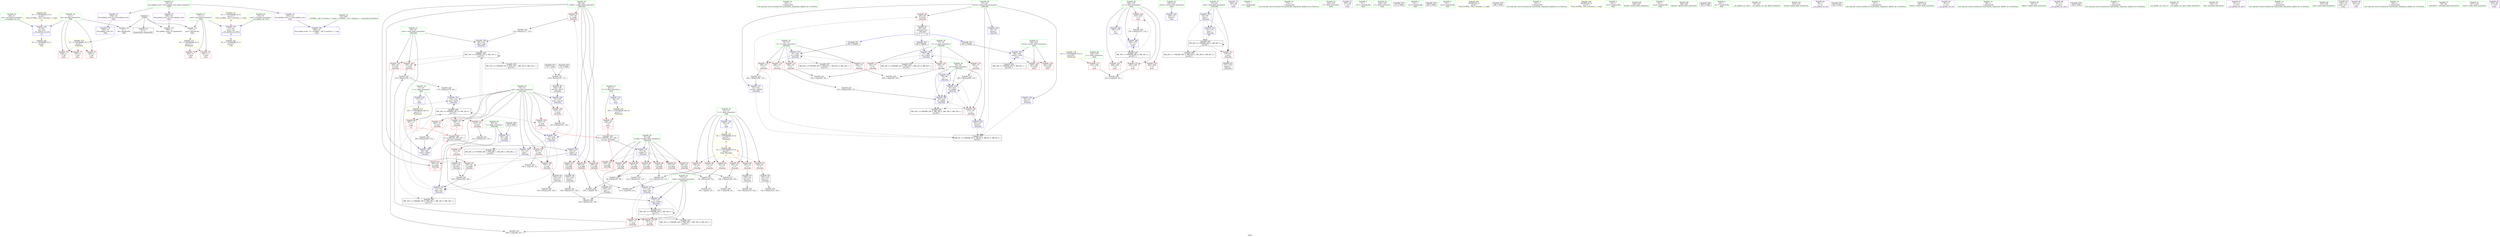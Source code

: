 digraph "SVFG" {
	label="SVFG";

	Node0x5582cbe7cf60 [shape=record,color=grey,label="{NodeID: 0\nNullPtr}"];
	Node0x5582cbe7cf60 -> Node0x5582cbe8e5b0[style=solid];
	Node0x5582cbe7cf60 -> Node0x5582cbe93520[style=solid];
	Node0x5582cbe7cf60 -> Node0x5582cbe93620[style=solid];
	Node0x5582cbe7cf60 -> Node0x5582cbe93c20[style=solid];
	Node0x5582cbe8d160 [shape=record,color=red,label="{NodeID: 97\n104\<--67\n\<--b.addr\n_Z4workii\n}"];
	Node0x5582cbe8d160 -> Node0x5582cbe99280[style=solid];
	Node0x5582cbe8b220 [shape=record,color=green,label="{NodeID: 14\n143\<--1\n\<--dummyObj\nCan only get source location for instruction, argument, global var or function.}"];
	Node0x5582cbe8dcc0 [shape=record,color=red,label="{NodeID: 111\n205\<--73\n\<--mid\n_Z4workii\n}"];
	Node0x5582cbe8dcc0 -> Node0x5582cbe99d00[style=solid];
	Node0x5582cbe8bfc0 [shape=record,color=green,label="{NodeID: 28\n63\<--64\nretval\<--retval_field_insensitive\n_Z4workii\n}"];
	Node0x5582cbe8bfc0 -> Node0x5582cbe902e0[style=solid];
	Node0x5582cbe8bfc0 -> Node0x5582cbe94200[style=solid];
	Node0x5582cbe8bfc0 -> Node0x5582cbe942d0[style=solid];
	Node0x5582cbe8bfc0 -> Node0x5582cbe94c90[style=solid];
	Node0x5582cbe8bfc0 -> Node0x5582cbe950a0[style=solid];
	Node0x5582cbe93110 [shape=record,color=red,label="{NodeID: 125\n268\<--236\n\<--w\nmain\n}"];
	Node0x5582cbe8cbb0 [shape=record,color=green,label="{NodeID: 42\n230\<--231\nretval\<--retval_field_insensitive\nmain\n}"];
	Node0x5582cbe8cbb0 -> Node0x5582cbe95170[style=solid];
	Node0x5582cbe99a00 [shape=record,color=grey,label="{NodeID: 222\n136 = Binary(135, 129, )\n}"];
	Node0x5582cbe93df0 [shape=record,color=blue,label="{NodeID: 139\n11\<--54\nfout\<--call\n__cxx_global_var_init.2\n|{<s0>16}}"];
	Node0x5582cbe93df0:s0 -> Node0x5582cbeb0300[style=dashed,color=blue];
	Node0x5582cbe8e850 [shape=record,color=black,label="{NodeID: 56\n127\<--126\nconv9\<--\n_Z4workii\n}"];
	Node0x5582cbe8e850 -> Node0x5582cbe9a780[style=solid];
	Node0x5582cbe9af00 [shape=record,color=grey,label="{NodeID: 236\n252 = cmp(250, 251, )\n}"];
	Node0x5582cbe94950 [shape=record,color=blue,label="{NodeID: 153\n81\<--174\nfirst\<--\n_Z4workii\n}"];
	Node0x5582cbe94950 -> Node0x5582cbea5100[style=dashed];
	Node0x5582cbe8f3b0 [shape=record,color=purple,label="{NodeID: 70\n264\<--28\n\<--.str.7\nmain\n}"];
	Node0x5582cbebe6d0 [shape=record,color=black,label="{NodeID: 333\n188 = PHI(60, )\n}"];
	Node0x5582cbebe6d0 -> Node0x5582cbe94bc0[style=solid];
	Node0x5582cbe8ffa0 [shape=record,color=red,label="{NodeID: 84\n105\<--22\n\<--C\n_Z4workii\n}"];
	Node0x5582cbe8ffa0 -> Node0x5582cbe99280[style=solid];
	Node0x5582cbe7c660 [shape=record,color=green,label="{NodeID: 1\n7\<--1\n.str\<--dummyObj\nGlob }"];
	Node0x5582cbe8d230 [shape=record,color=red,label="{NodeID: 98\n110\<--67\n\<--b.addr\n_Z4workii\n}"];
	Node0x5582cbe8d230 -> Node0x5582cbe9ad80[style=solid];
	Node0x5582cbe8b320 [shape=record,color=green,label="{NodeID: 15\n174\<--1\n\<--dummyObj\nCan only get source location for instruction, argument, global var or function.}"];
	Node0x5582cbeacb80 [shape=record,color=yellow,style=double,label="{NodeID: 278\n41V_1 = ENCHI(MR_41V_0)\npts\{239 \}\nFun[main]}"];
	Node0x5582cbeacb80 -> Node0x5582cbe932b0[style=dashed];
	Node0x5582cbe8dd90 [shape=record,color=red,label="{NodeID: 112\n212\<--73\n\<--mid\n_Z4workii\n}"];
	Node0x5582cbe8dd90 -> Node0x5582cbe9a900[style=solid];
	Node0x5582cbe8c090 [shape=record,color=green,label="{NodeID: 29\n65\<--66\na.addr\<--a.addr_field_insensitive\n_Z4workii\n}"];
	Node0x5582cbe8c090 -> Node0x5582cbe903b0[style=solid];
	Node0x5582cbe8c090 -> Node0x5582cbe90480[style=solid];
	Node0x5582cbe8c090 -> Node0x5582cbe90550[style=solid];
	Node0x5582cbe8c090 -> Node0x5582cbe90620[style=solid];
	Node0x5582cbe8c090 -> Node0x5582cbe906f0[style=solid];
	Node0x5582cbe8c090 -> Node0x5582cbe907c0[style=solid];
	Node0x5582cbe8c090 -> Node0x5582cbe93ec0[style=solid];
	Node0x5582cbe931e0 [shape=record,color=red,label="{NodeID: 126\n275\<--236\n\<--w\nmain\n}"];
	Node0x5582cbe931e0 -> Node0x5582cbe9ac00[style=solid];
	Node0x5582cbe8cc80 [shape=record,color=green,label="{NodeID: 43\n232\<--233\ni\<--i_field_insensitive\nmain\n}"];
	Node0x5582cbe99b80 [shape=record,color=grey,label="{NodeID: 223\n195 = Binary(194, 119, )\n}"];
	Node0x5582cbe99b80 -> Node0x5582cbe94c90[style=solid];
	Node0x5582cbe93ec0 [shape=record,color=blue,label="{NodeID: 140\n65\<--61\na.addr\<--a\n_Z4workii\n}"];
	Node0x5582cbe93ec0 -> Node0x5582cbe903b0[style=dashed];
	Node0x5582cbe93ec0 -> Node0x5582cbe90480[style=dashed];
	Node0x5582cbe93ec0 -> Node0x5582cbe90550[style=dashed];
	Node0x5582cbe93ec0 -> Node0x5582cbe90620[style=dashed];
	Node0x5582cbe93ec0 -> Node0x5582cbe906f0[style=dashed];
	Node0x5582cbe93ec0 -> Node0x5582cbe907c0[style=dashed];
	Node0x5582cbe8e920 [shape=record,color=black,label="{NodeID: 57\n135\<--134\nconv12\<--\n_Z4workii\n}"];
	Node0x5582cbe8e920 -> Node0x5582cbe99a00[style=solid];
	Node0x5582cbe9b080 [shape=record,color=grey,label="{NodeID: 237\n94 = cmp(93, 18, )\n}"];
	Node0x5582cbe94a20 [shape=record,color=blue,label="{NodeID: 154\n73\<--179\nmid\<--div30\n_Z4workii\n}"];
	Node0x5582cbe94a20 -> Node0x5582cbea4c00[style=dashed];
	Node0x5582cbe8f480 [shape=record,color=purple,label="{NodeID: 71\n270\<--28\n\<--.str.7\nmain\n}"];
	Node0x5582cbebe7d0 [shape=record,color=black,label="{NodeID: 334\n259 = PHI(60, )\n}"];
	Node0x5582cbebe7d0 -> Node0x5582cbe95310[style=solid];
	Node0x5582cbea5b00 [shape=record,color=black,label="{NodeID: 251\nMR_16V_5 = PHI(MR_16V_6, MR_16V_4, )\npts\{72 \}\n}"];
	Node0x5582cbea5b00 -> Node0x5582cbe8d710[style=dashed];
	Node0x5582cbea5b00 -> Node0x5582cbe8d7e0[style=dashed];
	Node0x5582cbea5b00 -> Node0x5582cbe94fd0[style=dashed];
	Node0x5582cbea5b00 -> Node0x5582cbea5b00[style=dashed];
	Node0x5582cbea5b00 -> Node0x5582cbea6f00[style=dashed];
	Node0x5582cbe90070 [shape=record,color=red,label="{NodeID: 85\n111\<--22\n\<--C\n_Z4workii\n}"];
	Node0x5582cbe90070 -> Node0x5582cbe9ad80[style=solid];
	Node0x5582cbe7ddc0 [shape=record,color=green,label="{NodeID: 2\n9\<--1\n.str.1\<--dummyObj\nGlob }"];
	Node0x5582cbe8d300 [shape=record,color=red,label="{NodeID: 99\n121\<--67\n\<--b.addr\n_Z4workii\n}"];
	Node0x5582cbe8d300 -> Node0x5582cbe99e80[style=solid];
	Node0x5582cbe8b420 [shape=record,color=green,label="{NodeID: 16\n4\<--6\nfin\<--fin_field_insensitive\nGlob }"];
	Node0x5582cbe8b420 -> Node0x5582cbe8f850[style=solid];
	Node0x5582cbe8b420 -> Node0x5582cbe8f920[style=solid];
	Node0x5582cbe8b420 -> Node0x5582cbe8f9f0[style=solid];
	Node0x5582cbe8b420 -> Node0x5582cbe93520[style=solid];
	Node0x5582cbe8b420 -> Node0x5582cbe93d20[style=solid];
	Node0x5582cbeacc60 [shape=record,color=yellow,style=double,label="{NodeID: 279\n2V_1 = ENCHI(MR_2V_0)\npts\{6 \}\nFun[main]}"];
	Node0x5582cbeacc60 -> Node0x5582cbe8f850[style=dashed];
	Node0x5582cbeacc60 -> Node0x5582cbe8f920[style=dashed];
	Node0x5582cbeacc60 -> Node0x5582cbe8f9f0[style=dashed];
	Node0x5582cbe8de60 [shape=record,color=red,label="{NodeID: 113\n190\<--75\n\<--t1\n_Z4workii\n}"];
	Node0x5582cbe8de60 -> Node0x5582cbe9b680[style=solid];
	Node0x5582cbe8c160 [shape=record,color=green,label="{NodeID: 30\n67\<--68\nb.addr\<--b.addr_field_insensitive\n_Z4workii\n}"];
	Node0x5582cbe8c160 -> Node0x5582cbe90890[style=solid];
	Node0x5582cbe8c160 -> Node0x5582cbe8d090[style=solid];
	Node0x5582cbe8c160 -> Node0x5582cbe8d160[style=solid];
	Node0x5582cbe8c160 -> Node0x5582cbe8d230[style=solid];
	Node0x5582cbe8c160 -> Node0x5582cbe8d300[style=solid];
	Node0x5582cbe8c160 -> Node0x5582cbe8d3d0[style=solid];
	Node0x5582cbe8c160 -> Node0x5582cbe8d4a0[style=solid];
	Node0x5582cbe8c160 -> Node0x5582cbe93f90[style=solid];
	Node0x5582cbe932b0 [shape=record,color=red,label="{NodeID: 127\n251\<--238\n\<--t\nmain\n}"];
	Node0x5582cbe932b0 -> Node0x5582cbe9af00[style=solid];
	Node0x5582cbe8cd50 [shape=record,color=green,label="{NodeID: 44\n234\<--235\nj\<--j_field_insensitive\nmain\n}"];
	Node0x5582cbe99d00 [shape=record,color=grey,label="{NodeID: 224\n206 = Binary(205, 119, )\n}"];
	Node0x5582cbe99d00 -> Node0x5582cbe94e30[style=solid];
	Node0x5582cbe93f90 [shape=record,color=blue,label="{NodeID: 141\n67\<--62\nb.addr\<--b\n_Z4workii\n}"];
	Node0x5582cbe93f90 -> Node0x5582cbe90890[style=dashed];
	Node0x5582cbe93f90 -> Node0x5582cbe8d090[style=dashed];
	Node0x5582cbe93f90 -> Node0x5582cbe8d160[style=dashed];
	Node0x5582cbe93f90 -> Node0x5582cbe8d230[style=dashed];
	Node0x5582cbe93f90 -> Node0x5582cbe8d300[style=dashed];
	Node0x5582cbe93f90 -> Node0x5582cbe8d3d0[style=dashed];
	Node0x5582cbe93f90 -> Node0x5582cbe8d4a0[style=dashed];
	Node0x5582cbe8e9f0 [shape=record,color=black,label="{NodeID: 58\n139\<--138\nconv16\<--div15\n_Z4workii\n}"];
	Node0x5582cbe8e9f0 -> Node0x5582cbe94540[style=solid];
	Node0x5582cbe9b200 [shape=record,color=grey,label="{NodeID: 238\n200 = cmp(198, 199, )\n}"];
	Node0x5582cbe94af0 [shape=record,color=blue,label="{NodeID: 155\n75\<--184\nt1\<--call32\n_Z4workii\n}"];
	Node0x5582cbe94af0 -> Node0x5582cbe8de60[style=dashed];
	Node0x5582cbe94af0 -> Node0x5582cbe8df30[style=dashed];
	Node0x5582cbe94af0 -> Node0x5582cbe8e000[style=dashed];
	Node0x5582cbe94af0 -> Node0x5582cbe929c0[style=dashed];
	Node0x5582cbe94af0 -> Node0x5582cbe94af0[style=dashed];
	Node0x5582cbe94af0 -> Node0x5582cbea7900[style=dashed];
	Node0x5582cbe8f550 [shape=record,color=purple,label="{NodeID: 72\n304\<--30\nllvm.global_ctors_0\<--llvm.global_ctors\nGlob }"];
	Node0x5582cbe8f550 -> Node0x5582cbe93a20[style=solid];
	Node0x5582cbebe910 [shape=record,color=black,label="{NodeID: 335\n271 = PHI()\n}"];
	Node0x5582cbe90140 [shape=record,color=red,label="{NodeID: 86\n134\<--22\n\<--C\n_Z4workii\n}"];
	Node0x5582cbe90140 -> Node0x5582cbe8e920[style=solid];
	Node0x5582cbe7de50 [shape=record,color=green,label="{NodeID: 3\n13\<--1\n.str.3\<--dummyObj\nGlob }"];
	Node0x5582cbe8d3d0 [shape=record,color=red,label="{NodeID: 100\n124\<--67\n\<--b.addr\n_Z4workii\n}"];
	Node0x5582cbe8d3d0 -> Node0x5582cbe8e780[style=solid];
	Node0x5582cbe8b520 [shape=record,color=green,label="{NodeID: 17\n11\<--12\nfout\<--fout_field_insensitive\nGlob }"];
	Node0x5582cbe8b520 -> Node0x5582cbe8fac0[style=solid];
	Node0x5582cbe8b520 -> Node0x5582cbe8fb90[style=solid];
	Node0x5582cbe8b520 -> Node0x5582cbe93620[style=solid];
	Node0x5582cbe8b520 -> Node0x5582cbe93df0[style=solid];
	Node0x5582cbe8df30 [shape=record,color=red,label="{NodeID: 114\n194\<--75\n\<--t1\n_Z4workii\n}"];
	Node0x5582cbe8df30 -> Node0x5582cbe99b80[style=solid];
	Node0x5582cbe8c230 [shape=record,color=green,label="{NodeID: 31\n69\<--70\nstart\<--start_field_insensitive\n_Z4workii\n}"];
	Node0x5582cbe8c230 -> Node0x5582cbe8d570[style=solid];
	Node0x5582cbe8c230 -> Node0x5582cbe8d640[style=solid];
	Node0x5582cbe8c230 -> Node0x5582cbe943a0[style=solid];
	Node0x5582cbe8c230 -> Node0x5582cbe94e30[style=solid];
	Node0x5582cbe93380 [shape=record,color=red,label="{NodeID: 128\n263\<--240\n\<--result\nmain\n}"];
	Node0x5582cbe8ce20 [shape=record,color=green,label="{NodeID: 45\n236\<--237\nw\<--w_field_insensitive\nmain\n}"];
	Node0x5582cbe8ce20 -> Node0x5582cbe92f70[style=solid];
	Node0x5582cbe8ce20 -> Node0x5582cbe93040[style=solid];
	Node0x5582cbe8ce20 -> Node0x5582cbe93110[style=solid];
	Node0x5582cbe8ce20 -> Node0x5582cbe931e0[style=solid];
	Node0x5582cbe8ce20 -> Node0x5582cbe95240[style=solid];
	Node0x5582cbe8ce20 -> Node0x5582cbe953e0[style=solid];
	Node0x5582cbe99e80 [shape=record,color=grey,label="{NodeID: 225\n122 = Binary(121, 119, )\n}"];
	Node0x5582cbe99e80 -> Node0x5582cbe94470[style=solid];
	Node0x5582cbe94060 [shape=record,color=blue,label="{NodeID: 142\n79\<--88\njl\<--\n_Z4workii\n}"];
	Node0x5582cbe94060 -> Node0x5582cbe92d00[style=dashed];
	Node0x5582cbe94060 -> Node0x5582cbe94d60[style=dashed];
	Node0x5582cbe94060 -> Node0x5582cbe94f00[style=dashed];
	Node0x5582cbe94060 -> Node0x5582cbea8300[style=dashed];
	Node0x5582cbe8eac0 [shape=record,color=black,label="{NodeID: 59\n151\<--150\nconv21\<--\n_Z4workii\n}"];
	Node0x5582cbe8eac0 -> Node0x5582cbe9a600[style=solid];
	Node0x5582cbe9b380 [shape=record,color=grey,label="{NodeID: 239\n107 = cmp(106, 18, )\n}"];
	Node0x5582cbe94bc0 [shape=record,color=blue,label="{NodeID: 156\n77\<--188\nt2\<--call33\n_Z4workii\n}"];
	Node0x5582cbe94bc0 -> Node0x5582cbe92a90[style=dashed];
	Node0x5582cbe94bc0 -> Node0x5582cbe92b60[style=dashed];
	Node0x5582cbe94bc0 -> Node0x5582cbe92c30[style=dashed];
	Node0x5582cbe94bc0 -> Node0x5582cbe94bc0[style=dashed];
	Node0x5582cbe94bc0 -> Node0x5582cbea7e00[style=dashed];
	Node0x5582cbe8f650 [shape=record,color=purple,label="{NodeID: 73\n305\<--30\nllvm.global_ctors_1\<--llvm.global_ctors\nGlob }"];
	Node0x5582cbe8f650 -> Node0x5582cbe93b20[style=solid];
	Node0x5582cbebe9e0 [shape=record,color=black,label="{NodeID: 336\n280 = PHI()\n}"];
	Node0x5582cbea6500 [shape=record,color=black,label="{NodeID: 253\nMR_8V_3 = PHI(MR_8V_6, MR_8V_4, MR_8V_5, MR_8V_2, )\npts\{64 \}\n}"];
	Node0x5582cbea6500 -> Node0x5582cbe902e0[style=dashed];
	Node0x5582cbe90210 [shape=record,color=red,label="{NodeID: 87\n150\<--22\n\<--C\n_Z4workii\n}"];
	Node0x5582cbe90210 -> Node0x5582cbe8eac0[style=solid];
	Node0x5582cbe8a1a0 [shape=record,color=green,label="{NodeID: 4\n15\<--1\n.str.4\<--dummyObj\nGlob }"];
	Node0x5582cbe8d4a0 [shape=record,color=red,label="{NodeID: 101\n187\<--67\n\<--b.addr\n_Z4workii\n|{<s0>7}}"];
	Node0x5582cbe8d4a0:s0 -> Node0x5582cbebeef0[style=solid,color=red];
	Node0x5582cbe8b620 [shape=record,color=green,label="{NodeID: 18\n17\<--19\nL\<--L_field_insensitive\nGlob }"];
	Node0x5582cbe8b620 -> Node0x5582cbe8fc60[style=solid];
	Node0x5582cbe8b620 -> Node0x5582cbe93720[style=solid];
	Node0x5582cbe8e000 [shape=record,color=red,label="{NodeID: 115\n198\<--75\n\<--t1\n_Z4workii\n}"];
	Node0x5582cbe8e000 -> Node0x5582cbe9b200[style=solid];
	Node0x5582cbe8c300 [shape=record,color=green,label="{NodeID: 32\n71\<--72\nstop\<--stop_field_insensitive\n_Z4workii\n}"];
	Node0x5582cbe8c300 -> Node0x5582cbe8d710[style=solid];
	Node0x5582cbe8c300 -> Node0x5582cbe8d7e0[style=solid];
	Node0x5582cbe8c300 -> Node0x5582cbe94470[style=solid];
	Node0x5582cbe8c300 -> Node0x5582cbe94fd0[style=solid];
	Node0x5582cbeae500 [shape=record,color=yellow,style=double,label="{NodeID: 295\nRETMU(2V_2)\npts\{6 \}\nFun[_GLOBAL__sub_I_newman_1_1.cpp]}"];
	Node0x5582cbe93450 [shape=record,color=red,label="{NodeID: 129\n269\<--240\n\<--result\nmain\n}"];
	Node0x5582cbe8cef0 [shape=record,color=green,label="{NodeID: 46\n238\<--239\nt\<--t_field_insensitive\nmain\n}"];
	Node0x5582cbe8cef0 -> Node0x5582cbe932b0[style=solid];
	Node0x5582cbe9a000 [shape=record,color=grey,label="{NodeID: 226\n118 = Binary(117, 119, )\n}"];
	Node0x5582cbe9a000 -> Node0x5582cbe943a0[style=solid];
	Node0x5582cbe94130 [shape=record,color=blue,label="{NodeID: 143\n81\<--90\nfirst\<--\n_Z4workii\n}"];
	Node0x5582cbe94130 -> Node0x5582cbe92dd0[style=dashed];
	Node0x5582cbe94130 -> Node0x5582cbe94950[style=dashed];
	Node0x5582cbe94130 -> Node0x5582cbea5100[style=dashed];
	Node0x5582cbe94130 -> Node0x5582cbea8800[style=dashed];
	Node0x5582cbe8eb90 [shape=record,color=black,label="{NodeID: 60\n154\<--153\nconv23\<--\n_Z4workii\n}"];
	Node0x5582cbe8eb90 -> Node0x5582cbe99700[style=solid];
	Node0x5582cbe9b500 [shape=record,color=grey,label="{NodeID: 240\n100 = cmp(96, 99, )\n}"];
	Node0x5582cbe94c90 [shape=record,color=blue,label="{NodeID: 157\n63\<--195\nretval\<--add36\n_Z4workii\n}"];
	Node0x5582cbe94c90 -> Node0x5582cbea6500[style=dashed];
	Node0x5582cbe8f750 [shape=record,color=purple,label="{NodeID: 74\n306\<--30\nllvm.global_ctors_2\<--llvm.global_ctors\nGlob }"];
	Node0x5582cbe8f750 -> Node0x5582cbe93c20[style=solid];
	Node0x5582cbebeab0 [shape=record,color=black,label="{NodeID: 337\n284 = PHI()\n}"];
	Node0x5582cbea6a00 [shape=record,color=black,label="{NodeID: 254\nMR_14V_2 = PHI(MR_14V_4, MR_14V_1, MR_14V_4, MR_14V_1, )\npts\{70 \}\n}"];
	Node0x5582cbe902e0 [shape=record,color=red,label="{NodeID: 88\n220\<--63\n\<--retval\n_Z4workii\n}"];
	Node0x5582cbe902e0 -> Node0x5582cbe8ee00[style=solid];
	Node0x5582cbe8a260 [shape=record,color=green,label="{NodeID: 5\n18\<--1\n\<--dummyObj\nCan only get source location for instruction, argument, global var or function.}"];
	Node0x5582cbe8d570 [shape=record,color=red,label="{NodeID: 102\n166\<--69\n\<--start\n_Z4workii\n}"];
	Node0x5582cbe8d570 -> Node0x5582cbe9b980[style=solid];
	Node0x5582cbe8b720 [shape=record,color=green,label="{NodeID: 19\n20\<--21\nP\<--P_field_insensitive\nGlob }"];
	Node0x5582cbe8b720 -> Node0x5582cbe8fd30[style=solid];
	Node0x5582cbe8b720 -> Node0x5582cbe93820[style=solid];
	Node0x5582cbeacf30 [shape=record,color=yellow,style=double,label="{NodeID: 282\n6V_1 = ENCHI(MR_6V_0)\npts\{23 \}\nFun[_Z4workii]|{|<s6>6|<s7>7}}"];
	Node0x5582cbeacf30 -> Node0x5582cbe8fe00[style=dashed];
	Node0x5582cbeacf30 -> Node0x5582cbe8fed0[style=dashed];
	Node0x5582cbeacf30 -> Node0x5582cbe8ffa0[style=dashed];
	Node0x5582cbeacf30 -> Node0x5582cbe90070[style=dashed];
	Node0x5582cbeacf30 -> Node0x5582cbe90140[style=dashed];
	Node0x5582cbeacf30 -> Node0x5582cbe90210[style=dashed];
	Node0x5582cbeacf30:s6 -> Node0x5582cbeacf30[style=dashed,color=red];
	Node0x5582cbeacf30:s7 -> Node0x5582cbeacf30[style=dashed,color=red];
	Node0x5582cbe929c0 [shape=record,color=red,label="{NodeID: 116\n209\<--75\n\<--t1\n_Z4workii\n}"];
	Node0x5582cbe929c0 -> Node0x5582cbe9aa80[style=solid];
	Node0x5582cbe8c3d0 [shape=record,color=green,label="{NodeID: 33\n73\<--74\nmid\<--mid_field_insensitive\n_Z4workii\n}"];
	Node0x5582cbe8c3d0 -> Node0x5582cbe8d8b0[style=solid];
	Node0x5582cbe8c3d0 -> Node0x5582cbe8d980[style=solid];
	Node0x5582cbe8c3d0 -> Node0x5582cbe8da50[style=solid];
	Node0x5582cbe8c3d0 -> Node0x5582cbe8db20[style=solid];
	Node0x5582cbe8c3d0 -> Node0x5582cbe8dbf0[style=solid];
	Node0x5582cbe8c3d0 -> Node0x5582cbe8dcc0[style=solid];
	Node0x5582cbe8c3d0 -> Node0x5582cbe8dd90[style=solid];
	Node0x5582cbe8c3d0 -> Node0x5582cbe94540[style=solid];
	Node0x5582cbe8c3d0 -> Node0x5582cbe94610[style=solid];
	Node0x5582cbe8c3d0 -> Node0x5582cbe946e0[style=solid];
	Node0x5582cbe8c3d0 -> Node0x5582cbe94880[style=solid];
	Node0x5582cbe8c3d0 -> Node0x5582cbe94a20[style=solid];
	Node0x5582cbeae610 [shape=record,color=yellow,style=double,label="{NodeID: 296\nRETMU(4V_2)\npts\{12 \}\nFun[_GLOBAL__sub_I_newman_1_1.cpp]}"];
	Node0x5582cbe93520 [shape=record,color=blue, style = dotted,label="{NodeID: 130\n4\<--3\nfin\<--dummyVal\nGlob }"];
	Node0x5582cbe93520 -> Node0x5582cbeacc60[style=dashed];
	Node0x5582cbe8cfc0 [shape=record,color=green,label="{NodeID: 47\n240\<--241\nresult\<--result_field_insensitive\nmain\n}"];
	Node0x5582cbe8cfc0 -> Node0x5582cbe93380[style=solid];
	Node0x5582cbe8cfc0 -> Node0x5582cbe93450[style=solid];
	Node0x5582cbe8cfc0 -> Node0x5582cbe95310[style=solid];
	Node0x5582cbe9a180 [shape=record,color=grey,label="{NodeID: 227\n178 = Binary(176, 177, )\n}"];
	Node0x5582cbe9a180 -> Node0x5582cbe9a480[style=solid];
	Node0x5582cbe94200 [shape=record,color=blue,label="{NodeID: 144\n63\<--18\nretval\<--\n_Z4workii\n}"];
	Node0x5582cbe94200 -> Node0x5582cbea6500[style=dashed];
	Node0x5582cbe8ec60 [shape=record,color=black,label="{NodeID: 61\n162\<--161\nconv26\<--\n_Z4workii\n}"];
	Node0x5582cbe8ec60 -> Node0x5582cbe99400[style=solid];
	Node0x5582cbeb01a0 [shape=record,color=yellow,style=double,label="{NodeID: 324\n2V_2 = CSCHI(MR_2V_1)\npts\{6 \}\nCS[]}"];
	Node0x5582cbe9b680 [shape=record,color=grey,label="{NodeID: 241\n192 = cmp(190, 191, )\n}"];
	Node0x5582cbe94d60 [shape=record,color=blue,label="{NodeID: 158\n79\<--203\njl\<--add40\n_Z4workii\n}"];
	Node0x5582cbe94d60 -> Node0x5582cbe92d00[style=dashed];
	Node0x5582cbe94d60 -> Node0x5582cbe94d60[style=dashed];
	Node0x5582cbe94d60 -> Node0x5582cbe94f00[style=dashed];
	Node0x5582cbe94d60 -> Node0x5582cbea8300[style=dashed];
	Node0x5582cbe8f850 [shape=record,color=red,label="{NodeID: 75\n243\<--4\n\<--fin\nmain\n}"];
	Node0x5582cbebeb80 [shape=record,color=black,label="{NodeID: 338\n61 = PHI(182, 186, 257, )\n0th arg _Z4workii }"];
	Node0x5582cbebeb80 -> Node0x5582cbe93ec0[style=solid];
	Node0x5582cbea6f00 [shape=record,color=black,label="{NodeID: 255\nMR_16V_2 = PHI(MR_16V_4, MR_16V_1, MR_16V_4, MR_16V_1, )\npts\{72 \}\n}"];
	Node0x5582cbe903b0 [shape=record,color=red,label="{NodeID: 89\n96\<--65\n\<--a.addr\n_Z4workii\n}"];
	Node0x5582cbe903b0 -> Node0x5582cbe9b500[style=solid];
	Node0x5582cbe8a320 [shape=record,color=green,label="{NodeID: 6\n24\<--1\n.str.5\<--dummyObj\nGlob }"];
	Node0x5582cbe8d640 [shape=record,color=red,label="{NodeID: 103\n176\<--69\n\<--start\n_Z4workii\n}"];
	Node0x5582cbe8d640 -> Node0x5582cbe9a180[style=solid];
	Node0x5582cbe8b820 [shape=record,color=green,label="{NodeID: 20\n22\<--23\nC\<--C_field_insensitive\nGlob }"];
	Node0x5582cbe8b820 -> Node0x5582cbe8fe00[style=solid];
	Node0x5582cbe8b820 -> Node0x5582cbe8fed0[style=solid];
	Node0x5582cbe8b820 -> Node0x5582cbe8ffa0[style=solid];
	Node0x5582cbe8b820 -> Node0x5582cbe90070[style=solid];
	Node0x5582cbe8b820 -> Node0x5582cbe90140[style=solid];
	Node0x5582cbe8b820 -> Node0x5582cbe90210[style=solid];
	Node0x5582cbe8b820 -> Node0x5582cbe93920[style=solid];
	Node0x5582cbe92a90 [shape=record,color=red,label="{NodeID: 117\n191\<--77\n\<--t2\n_Z4workii\n}"];
	Node0x5582cbe92a90 -> Node0x5582cbe9b680[style=solid];
	Node0x5582cbe8c4a0 [shape=record,color=green,label="{NodeID: 34\n75\<--76\nt1\<--t1_field_insensitive\n_Z4workii\n}"];
	Node0x5582cbe8c4a0 -> Node0x5582cbe8de60[style=solid];
	Node0x5582cbe8c4a0 -> Node0x5582cbe8df30[style=solid];
	Node0x5582cbe8c4a0 -> Node0x5582cbe8e000[style=solid];
	Node0x5582cbe8c4a0 -> Node0x5582cbe929c0[style=solid];
	Node0x5582cbe8c4a0 -> Node0x5582cbe94af0[style=solid];
	Node0x5582cbe98e00 [shape=record,color=grey,label="{NodeID: 214\n93 = Binary(91, 92, )\n}"];
	Node0x5582cbe98e00 -> Node0x5582cbe9b080[style=solid];
	Node0x5582cbe93620 [shape=record,color=blue, style = dotted,label="{NodeID: 131\n11\<--3\nfout\<--dummyVal\nGlob }"];
	Node0x5582cbe93620 -> Node0x5582cbeac610[style=dashed];
	Node0x5582cbe8e0b0 [shape=record,color=green,label="{NodeID: 48\n246\<--247\nfscanf\<--fscanf_field_insensitive\n}"];
	Node0x5582cbe9a300 [shape=record,color=grey,label="{NodeID: 228\n130 = Binary(125, 128, )\n}"];
	Node0x5582cbe942d0 [shape=record,color=blue,label="{NodeID: 145\n63\<--18\nretval\<--\n_Z4workii\n}"];
	Node0x5582cbe942d0 -> Node0x5582cbea6500[style=dashed];
	Node0x5582cbe8ed30 [shape=record,color=black,label="{NodeID: 62\n171\<--170\ntobool\<--\n_Z4workii\n}"];
	Node0x5582cbeb0300 [shape=record,color=yellow,style=double,label="{NodeID: 325\n4V_2 = CSCHI(MR_4V_1)\npts\{12 \}\nCS[]}"];
	Node0x5582cbe9b800 [shape=record,color=grey,label="{NodeID: 242\n146 = cmp(145, 18, )\n}"];
	Node0x5582cbe94e30 [shape=record,color=blue,label="{NodeID: 159\n69\<--206\nstart\<--add41\n_Z4workii\n}"];
	Node0x5582cbe94e30 -> Node0x5582cbea9200[style=dashed];
	Node0x5582cbe8f920 [shape=record,color=red,label="{NodeID: 76\n254\<--4\n\<--fin\nmain\n}"];
	Node0x5582cbebeef0 [shape=record,color=black,label="{NodeID: 339\n62 = PHI(183, 187, 258, )\n1st arg _Z4workii }"];
	Node0x5582cbebeef0 -> Node0x5582cbe93f90[style=solid];
	Node0x5582cbea7400 [shape=record,color=black,label="{NodeID: 256\nMR_18V_2 = PHI(MR_18V_8, MR_18V_1, MR_18V_9, MR_18V_1, )\npts\{74 \}\n}"];
	Node0x5582cbe90480 [shape=record,color=red,label="{NodeID: 90\n109\<--65\n\<--a.addr\n_Z4workii\n}"];
	Node0x5582cbe90480 -> Node0x5582cbe9bb00[style=solid];
	Node0x5582cbe8ab90 [shape=record,color=green,label="{NodeID: 7\n26\<--1\n.str.6\<--dummyObj\nGlob }"];
	Node0x5582cbeac420 [shape=record,color=yellow,style=double,label="{NodeID: 270\n2V_1 = ENCHI(MR_2V_0)\npts\{6 \}\nFun[_GLOBAL__sub_I_newman_1_1.cpp]|{<s0>15}}"];
	Node0x5582cbeac420:s0 -> Node0x5582cbe93d20[style=dashed,color=red];
	Node0x5582cbe8d710 [shape=record,color=red,label="{NodeID: 104\n167\<--71\n\<--stop\n_Z4workii\n}"];
	Node0x5582cbe8d710 -> Node0x5582cbe9b980[style=solid];
	Node0x5582cbe8b920 [shape=record,color=green,label="{NodeID: 21\n30\<--34\nllvm.global_ctors\<--llvm.global_ctors_field_insensitive\nGlob }"];
	Node0x5582cbe8b920 -> Node0x5582cbe8f550[style=solid];
	Node0x5582cbe8b920 -> Node0x5582cbe8f650[style=solid];
	Node0x5582cbe8b920 -> Node0x5582cbe8f750[style=solid];
	Node0x5582cbe92b60 [shape=record,color=red,label="{NodeID: 118\n199\<--77\n\<--t2\n_Z4workii\n}"];
	Node0x5582cbe92b60 -> Node0x5582cbe9b200[style=solid];
	Node0x5582cbe8c570 [shape=record,color=green,label="{NodeID: 35\n77\<--78\nt2\<--t2_field_insensitive\n_Z4workii\n}"];
	Node0x5582cbe8c570 -> Node0x5582cbe92a90[style=solid];
	Node0x5582cbe8c570 -> Node0x5582cbe92b60[style=solid];
	Node0x5582cbe8c570 -> Node0x5582cbe92c30[style=solid];
	Node0x5582cbe8c570 -> Node0x5582cbe94bc0[style=solid];
	Node0x5582cbe98f80 [shape=record,color=grey,label="{NodeID: 215\n203 = Binary(202, 119, )\n}"];
	Node0x5582cbe98f80 -> Node0x5582cbe94d60[style=solid];
	Node0x5582cbe93720 [shape=record,color=blue,label="{NodeID: 132\n17\<--18\nL\<--\nGlob }"];
	Node0x5582cbe93720 -> Node0x5582cbeac720[style=dashed];
	Node0x5582cbe8e1b0 [shape=record,color=green,label="{NodeID: 49\n266\<--267\nfprintf\<--fprintf_field_insensitive\n}"];
	Node0x5582cbe9a480 [shape=record,color=grey,label="{NodeID: 229\n179 = Binary(178, 143, )\n}"];
	Node0x5582cbe9a480 -> Node0x5582cbe94a20[style=solid];
	Node0x5582cbe943a0 [shape=record,color=blue,label="{NodeID: 146\n69\<--118\nstart\<--add\n_Z4workii\n}"];
	Node0x5582cbe943a0 -> Node0x5582cbea9200[style=dashed];
	Node0x5582cbe8ee00 [shape=record,color=black,label="{NodeID: 63\n60\<--220\n_Z4workii_ret\<--\n_Z4workii\n|{<s0>6|<s1>7|<s2>10}}"];
	Node0x5582cbe8ee00:s0 -> Node0x5582cbebe540[style=solid,color=blue];
	Node0x5582cbe8ee00:s1 -> Node0x5582cbebe6d0[style=solid,color=blue];
	Node0x5582cbe8ee00:s2 -> Node0x5582cbebe7d0[style=solid,color=blue];
	Node0x5582cbebdee0 [shape=record,color=black,label="{NodeID: 326\n265 = PHI()\n}"];
	Node0x5582cbe9b980 [shape=record,color=grey,label="{NodeID: 243\n168 = cmp(166, 167, )\n}"];
	Node0x5582cbe94f00 [shape=record,color=blue,label="{NodeID: 160\n79\<--210\njl\<--add43\n_Z4workii\n}"];
	Node0x5582cbe94f00 -> Node0x5582cbe92d00[style=dashed];
	Node0x5582cbe94f00 -> Node0x5582cbe94d60[style=dashed];
	Node0x5582cbe94f00 -> Node0x5582cbe94f00[style=dashed];
	Node0x5582cbe94f00 -> Node0x5582cbea8300[style=dashed];
	Node0x5582cbe8f9f0 [shape=record,color=red,label="{NodeID: 77\n279\<--4\n\<--fin\nmain\n}"];
	Node0x5582cbea7900 [shape=record,color=black,label="{NodeID: 257\nMR_20V_2 = PHI(MR_20V_3, MR_20V_1, MR_20V_4, MR_20V_1, )\npts\{76 \}\n}"];
	Node0x5582cbe90550 [shape=record,color=red,label="{NodeID: 91\n117\<--65\n\<--a.addr\n_Z4workii\n}"];
	Node0x5582cbe90550 -> Node0x5582cbe9a000[style=solid];
	Node0x5582cbe8ac20 [shape=record,color=green,label="{NodeID: 8\n28\<--1\n.str.7\<--dummyObj\nGlob }"];
	Node0x5582cbeac530 [shape=record,color=yellow,style=double,label="{NodeID: 271\n4V_1 = ENCHI(MR_4V_0)\npts\{12 \}\nFun[_GLOBAL__sub_I_newman_1_1.cpp]|{<s0>16}}"];
	Node0x5582cbeac530:s0 -> Node0x5582cbe93df0[style=dashed,color=red];
	Node0x5582cbe8d7e0 [shape=record,color=red,label="{NodeID: 105\n177\<--71\n\<--stop\n_Z4workii\n}"];
	Node0x5582cbe8d7e0 -> Node0x5582cbe9a180[style=solid];
	Node0x5582cbe8ba20 [shape=record,color=green,label="{NodeID: 22\n35\<--36\n__cxx_global_var_init\<--__cxx_global_var_init_field_insensitive\n}"];
	Node0x5582cbe92c30 [shape=record,color=red,label="{NodeID: 119\n202\<--77\n\<--t2\n_Z4workii\n}"];
	Node0x5582cbe92c30 -> Node0x5582cbe98f80[style=solid];
	Node0x5582cbe8c640 [shape=record,color=green,label="{NodeID: 36\n79\<--80\njl\<--jl_field_insensitive\n_Z4workii\n}"];
	Node0x5582cbe8c640 -> Node0x5582cbe92d00[style=solid];
	Node0x5582cbe8c640 -> Node0x5582cbe94060[style=solid];
	Node0x5582cbe8c640 -> Node0x5582cbe94d60[style=solid];
	Node0x5582cbe8c640 -> Node0x5582cbe94f00[style=solid];
	Node0x5582cbe99100 [shape=record,color=grey,label="{NodeID: 216\n99 = Binary(97, 98, )\n}"];
	Node0x5582cbe99100 -> Node0x5582cbe9b500[style=solid];
	Node0x5582cbe93820 [shape=record,color=blue,label="{NodeID: 133\n20\<--18\nP\<--\nGlob }"];
	Node0x5582cbe93820 -> Node0x5582cbeac800[style=dashed];
	Node0x5582cbe8e2b0 [shape=record,color=green,label="{NodeID: 50\n272\<--273\nprintf\<--printf_field_insensitive\n}"];
	Node0x5582cbe9a600 [shape=record,color=grey,label="{NodeID: 230\n152 = Binary(151, 129, )\n}"];
	Node0x5582cbe94470 [shape=record,color=blue,label="{NodeID: 147\n71\<--122\nstop\<--sub\n_Z4workii\n}"];
	Node0x5582cbe94470 -> Node0x5582cbe8d710[style=dashed];
	Node0x5582cbe94470 -> Node0x5582cbe8d7e0[style=dashed];
	Node0x5582cbe94470 -> Node0x5582cbe94fd0[style=dashed];
	Node0x5582cbe94470 -> Node0x5582cbea5b00[style=dashed];
	Node0x5582cbe94470 -> Node0x5582cbea6f00[style=dashed];
	Node0x5582cbe8eed0 [shape=record,color=purple,label="{NodeID: 64\n38\<--7\n\<--.str\n__cxx_global_var_init\n}"];
	Node0x5582cbebdfe0 [shape=record,color=black,label="{NodeID: 327\n245 = PHI()\n}"];
	Node0x5582cbe9bb00 [shape=record,color=grey,label="{NodeID: 244\n113 = cmp(109, 112, )\n}"];
	Node0x5582cbe94fd0 [shape=record,color=blue,label="{NodeID: 161\n71\<--213\nstop\<--sub44\n_Z4workii\n}"];
	Node0x5582cbe94fd0 -> Node0x5582cbea5b00[style=dashed];
	Node0x5582cbe8fac0 [shape=record,color=red,label="{NodeID: 78\n261\<--11\n\<--fout\nmain\n}"];
	Node0x5582cbea7e00 [shape=record,color=black,label="{NodeID: 258\nMR_22V_2 = PHI(MR_22V_3, MR_22V_1, MR_22V_4, MR_22V_1, )\npts\{78 \}\n}"];
	Node0x5582cbe90620 [shape=record,color=red,label="{NodeID: 92\n126\<--65\n\<--a.addr\n_Z4workii\n}"];
	Node0x5582cbe90620 -> Node0x5582cbe8e850[style=solid];
	Node0x5582cbe8ad20 [shape=record,color=green,label="{NodeID: 9\n31\<--1\n\<--dummyObj\nCan only get source location for instruction, argument, global var or function.}"];
	Node0x5582cbeac610 [shape=record,color=yellow,style=double,label="{NodeID: 272\n4V_1 = ENCHI(MR_4V_0)\npts\{12 \}\nFun[main]}"];
	Node0x5582cbeac610 -> Node0x5582cbe8fac0[style=dashed];
	Node0x5582cbeac610 -> Node0x5582cbe8fb90[style=dashed];
	Node0x5582cbe8d8b0 [shape=record,color=red,label="{NodeID: 106\n141\<--73\n\<--mid\n_Z4workii\n}"];
	Node0x5582cbe8d8b0 -> Node0x5582cbe99580[style=solid];
	Node0x5582cbe8bb20 [shape=record,color=green,label="{NodeID: 23\n40\<--41\ncall\<--call_field_insensitive\n__cxx_global_var_init\n}"];
	Node0x5582cbe8bb20 -> Node0x5582cbe93d20[style=solid];
	Node0x5582cbe92d00 [shape=record,color=red,label="{NodeID: 120\n217\<--79\n\<--jl\n_Z4workii\n}"];
	Node0x5582cbe92d00 -> Node0x5582cbe950a0[style=solid];
	Node0x5582cbe8c710 [shape=record,color=green,label="{NodeID: 37\n81\<--82\nfirst\<--first_field_insensitive\n_Z4workii\n}"];
	Node0x5582cbe8c710 -> Node0x5582cbe92dd0[style=solid];
	Node0x5582cbe8c710 -> Node0x5582cbe94130[style=solid];
	Node0x5582cbe8c710 -> Node0x5582cbe94950[style=solid];
	Node0x5582cbe99280 [shape=record,color=grey,label="{NodeID: 217\n106 = Binary(104, 105, )\n}"];
	Node0x5582cbe99280 -> Node0x5582cbe9b380[style=solid];
	Node0x5582cbe93920 [shape=record,color=blue,label="{NodeID: 134\n22\<--18\nC\<--\nGlob }"];
	Node0x5582cbe93920 -> Node0x5582cbeac8e0[style=dashed];
	Node0x5582cbe8e3b0 [shape=record,color=green,label="{NodeID: 51\n281\<--282\nfclose\<--fclose_field_insensitive\n}"];
	Node0x5582cbe9a780 [shape=record,color=grey,label="{NodeID: 231\n128 = Binary(127, 129, )\n}"];
	Node0x5582cbe9a780 -> Node0x5582cbe9a300[style=solid];
	Node0x5582cbe94540 [shape=record,color=blue,label="{NodeID: 148\n73\<--139\nmid\<--conv16\n_Z4workii\n}"];
	Node0x5582cbe94540 -> Node0x5582cbe8d8b0[style=dashed];
	Node0x5582cbe94540 -> Node0x5582cbe94610[style=dashed];
	Node0x5582cbe8efa0 [shape=record,color=purple,label="{NodeID: 65\n39\<--9\n\<--.str.1\n__cxx_global_var_init\n}"];
	Node0x5582cbebe0e0 [shape=record,color=black,label="{NodeID: 328\n156 = PHI()\n}"];
	Node0x5582cbebe0e0 -> Node0x5582cbe947b0[style=solid];
	Node0x5582cbe950a0 [shape=record,color=blue,label="{NodeID: 162\n63\<--217\nretval\<--\n_Z4workii\n}"];
	Node0x5582cbe950a0 -> Node0x5582cbea6500[style=dashed];
	Node0x5582cbe8fb90 [shape=record,color=red,label="{NodeID: 79\n283\<--11\n\<--fout\nmain\n}"];
	Node0x5582cbea8300 [shape=record,color=black,label="{NodeID: 259\nMR_24V_3 = PHI(MR_24V_4, MR_24V_2, MR_24V_4, MR_24V_2, )\npts\{80 \}\n}"];
	Node0x5582cbe906f0 [shape=record,color=red,label="{NodeID: 93\n160\<--65\n\<--a.addr\n_Z4workii\n}"];
	Node0x5582cbe906f0 -> Node0x5582cbe99400[style=solid];
	Node0x5582cbe8ae20 [shape=record,color=green,label="{NodeID: 10\n88\<--1\n\<--dummyObj\nCan only get source location for instruction, argument, global var or function.}"];
	Node0x5582cbeac720 [shape=record,color=yellow,style=double,label="{NodeID: 273\n32V_1 = ENCHI(MR_32V_0)\npts\{19 \}\nFun[main]}"];
	Node0x5582cbeac720 -> Node0x5582cbe8fc60[style=dashed];
	Node0x5582cbe8d980 [shape=record,color=red,label="{NodeID: 107\n145\<--73\n\<--mid\n_Z4workii\n}"];
	Node0x5582cbe8d980 -> Node0x5582cbe9b800[style=solid];
	Node0x5582cbe8bbf0 [shape=record,color=green,label="{NodeID: 24\n42\<--43\nfopen\<--fopen_field_insensitive\n}"];
	Node0x5582cbe92dd0 [shape=record,color=red,label="{NodeID: 121\n170\<--81\n\<--first\n_Z4workii\n}"];
	Node0x5582cbe92dd0 -> Node0x5582cbe8ed30[style=solid];
	Node0x5582cbe8c7e0 [shape=record,color=green,label="{NodeID: 38\n83\<--84\nt\<--t_field_insensitive\n_Z4workii\n}"];
	Node0x5582cbe8c7e0 -> Node0x5582cbe92ea0[style=solid];
	Node0x5582cbe8c7e0 -> Node0x5582cbe947b0[style=solid];
	Node0x5582cbe99400 [shape=record,color=grey,label="{NodeID: 218\n163 = Binary(160, 162, )\n}"];
	Node0x5582cbe99400 -> Node0x5582cbe94880[style=solid];
	Node0x5582cbe93a20 [shape=record,color=blue,label="{NodeID: 135\n304\<--31\nllvm.global_ctors_0\<--\nGlob }"];
	Node0x5582cbe8e4b0 [shape=record,color=green,label="{NodeID: 52\n32\<--299\n_GLOBAL__sub_I_newman_1_1.cpp\<--_GLOBAL__sub_I_newman_1_1.cpp_field_insensitive\n}"];
	Node0x5582cbe8e4b0 -> Node0x5582cbe93b20[style=solid];
	Node0x5582cbe9a900 [shape=record,color=grey,label="{NodeID: 232\n213 = Binary(212, 119, )\n}"];
	Node0x5582cbe9a900 -> Node0x5582cbe94fd0[style=solid];
	Node0x5582cbe94610 [shape=record,color=blue,label="{NodeID: 149\n73\<--142\nmid\<--div17\n_Z4workii\n}"];
	Node0x5582cbe94610 -> Node0x5582cbe8d980[style=dashed];
	Node0x5582cbe94610 -> Node0x5582cbe8da50[style=dashed];
	Node0x5582cbe94610 -> Node0x5582cbe946e0[style=dashed];
	Node0x5582cbe94610 -> Node0x5582cbe94880[style=dashed];
	Node0x5582cbe8f070 [shape=record,color=purple,label="{NodeID: 66\n52\<--13\n\<--.str.3\n__cxx_global_var_init.2\n}"];
	Node0x5582cbebe240 [shape=record,color=black,label="{NodeID: 329\n256 = PHI()\n}"];
	Node0x5582cbea4200 [shape=record,color=black,label="{NodeID: 246\nMR_43V_2 = PHI(MR_43V_3, MR_43V_1, )\npts\{241 \}\n}"];
	Node0x5582cbea4200 -> Node0x5582cbe95310[style=dashed];
	Node0x5582cbe95170 [shape=record,color=blue,label="{NodeID: 163\n230\<--18\nretval\<--\nmain\n}"];
	Node0x5582cbe8fc60 [shape=record,color=red,label="{NodeID: 80\n257\<--17\n\<--L\nmain\n|{<s0>10}}"];
	Node0x5582cbe8fc60:s0 -> Node0x5582cbebeb80[style=solid,color=red];
	Node0x5582cbea8800 [shape=record,color=black,label="{NodeID: 260\nMR_26V_3 = PHI(MR_26V_4, MR_26V_2, MR_26V_6, MR_26V_2, )\npts\{82 \}\n}"];
	Node0x5582cbe907c0 [shape=record,color=red,label="{NodeID: 94\n182\<--65\n\<--a.addr\n_Z4workii\n|{<s0>6}}"];
	Node0x5582cbe907c0:s0 -> Node0x5582cbebeb80[style=solid,color=red];
	Node0x5582cbe8af20 [shape=record,color=green,label="{NodeID: 11\n90\<--1\n\<--dummyObj\nCan only get source location for instruction, argument, global var or function.}"];
	Node0x5582cbeac800 [shape=record,color=yellow,style=double,label="{NodeID: 274\n34V_1 = ENCHI(MR_34V_0)\npts\{21 \}\nFun[main]}"];
	Node0x5582cbeac800 -> Node0x5582cbe8fd30[style=dashed];
	Node0x5582cbe8da50 [shape=record,color=red,label="{NodeID: 108\n153\<--73\n\<--mid\n_Z4workii\n}"];
	Node0x5582cbe8da50 -> Node0x5582cbe8eb90[style=solid];
	Node0x5582cbe8bcf0 [shape=record,color=green,label="{NodeID: 25\n49\<--50\n__cxx_global_var_init.2\<--__cxx_global_var_init.2_field_insensitive\n}"];
	Node0x5582cbe92ea0 [shape=record,color=red,label="{NodeID: 122\n161\<--83\n\<--t\n_Z4workii\n}"];
	Node0x5582cbe92ea0 -> Node0x5582cbe8ec60[style=solid];
	Node0x5582cbe8c8b0 [shape=record,color=green,label="{NodeID: 39\n132\<--133\nlog\<--log_field_insensitive\n}"];
	Node0x5582cbe99580 [shape=record,color=grey,label="{NodeID: 219\n142 = Binary(141, 143, )\n}"];
	Node0x5582cbe99580 -> Node0x5582cbe94610[style=solid];
	Node0x5582cbe93b20 [shape=record,color=blue,label="{NodeID: 136\n305\<--32\nllvm.global_ctors_1\<--_GLOBAL__sub_I_newman_1_1.cpp\nGlob }"];
	Node0x5582cbe8e5b0 [shape=record,color=black,label="{NodeID: 53\n2\<--3\ndummyVal\<--dummyVal\n}"];
	Node0x5582cbe9aa80 [shape=record,color=grey,label="{NodeID: 233\n210 = Binary(209, 119, )\n}"];
	Node0x5582cbe9aa80 -> Node0x5582cbe94f00[style=solid];
	Node0x5582cbe946e0 [shape=record,color=blue,label="{NodeID: 150\n73\<--119\nmid\<--\n_Z4workii\n}"];
	Node0x5582cbe946e0 -> Node0x5582cbe8da50[style=dashed];
	Node0x5582cbe946e0 -> Node0x5582cbe94880[style=dashed];
	Node0x5582cbe8f140 [shape=record,color=purple,label="{NodeID: 67\n53\<--15\n\<--.str.4\n__cxx_global_var_init.2\n}"];
	Node0x5582cbebe310 [shape=record,color=black,label="{NodeID: 330\n131 = PHI()\n}"];
	Node0x5582cbebe310 -> Node0x5582cbe99880[style=solid];
	Node0x5582cbea4700 [shape=record,color=black,label="{NodeID: 247\nMR_39V_3 = PHI(MR_39V_4, MR_39V_2, )\npts\{237 \}\n}"];
	Node0x5582cbea4700 -> Node0x5582cbe92f70[style=dashed];
	Node0x5582cbea4700 -> Node0x5582cbe93040[style=dashed];
	Node0x5582cbea4700 -> Node0x5582cbe93110[style=dashed];
	Node0x5582cbea4700 -> Node0x5582cbe931e0[style=dashed];
	Node0x5582cbea4700 -> Node0x5582cbe953e0[style=dashed];
	Node0x5582cbe95240 [shape=record,color=blue,label="{NodeID: 164\n236\<--119\nw\<--\nmain\n}"];
	Node0x5582cbe95240 -> Node0x5582cbea4700[style=dashed];
	Node0x5582cbe8fd30 [shape=record,color=red,label="{NodeID: 81\n258\<--20\n\<--P\nmain\n|{<s0>10}}"];
	Node0x5582cbe8fd30:s0 -> Node0x5582cbebeef0[style=solid,color=red];
	Node0x5582cbea8d00 [shape=record,color=black,label="{NodeID: 261\nMR_28V_2 = PHI(MR_28V_3, MR_28V_1, MR_28V_3, MR_28V_1, )\npts\{84 \}\n}"];
	Node0x5582cbe90890 [shape=record,color=red,label="{NodeID: 95\n91\<--67\n\<--b.addr\n_Z4workii\n}"];
	Node0x5582cbe90890 -> Node0x5582cbe98e00[style=solid];
	Node0x5582cbe8b020 [shape=record,color=green,label="{NodeID: 12\n119\<--1\n\<--dummyObj\nCan only get source location for instruction, argument, global var or function.}"];
	Node0x5582cbeac8e0 [shape=record,color=yellow,style=double,label="{NodeID: 275\n6V_1 = ENCHI(MR_6V_0)\npts\{23 \}\nFun[main]|{<s0>10}}"];
	Node0x5582cbeac8e0:s0 -> Node0x5582cbeacf30[style=dashed,color=red];
	Node0x5582cbe8db20 [shape=record,color=red,label="{NodeID: 109\n183\<--73\n\<--mid\n_Z4workii\n|{<s0>6}}"];
	Node0x5582cbe8db20:s0 -> Node0x5582cbebeef0[style=solid,color=red];
	Node0x5582cbe8bdf0 [shape=record,color=green,label="{NodeID: 26\n54\<--55\ncall\<--call_field_insensitive\n__cxx_global_var_init.2\n}"];
	Node0x5582cbe8bdf0 -> Node0x5582cbe93df0[style=solid];
	Node0x5582cbe92f70 [shape=record,color=red,label="{NodeID: 123\n250\<--236\n\<--w\nmain\n}"];
	Node0x5582cbe92f70 -> Node0x5582cbe9af00[style=solid];
	Node0x5582cbe8c9b0 [shape=record,color=green,label="{NodeID: 40\n157\<--158\npow\<--pow_field_insensitive\n}"];
	Node0x5582cbe99700 [shape=record,color=grey,label="{NodeID: 220\n155 = Binary(154, 129, )\n}"];
	Node0x5582cbe93c20 [shape=record,color=blue, style = dotted,label="{NodeID: 137\n306\<--3\nllvm.global_ctors_2\<--dummyVal\nGlob }"];
	Node0x5582cbe8e6b0 [shape=record,color=black,label="{NodeID: 54\n229\<--18\nmain_ret\<--\nmain\n}"];
	Node0x5582cbe9ac00 [shape=record,color=grey,label="{NodeID: 234\n276 = Binary(275, 119, )\n}"];
	Node0x5582cbe9ac00 -> Node0x5582cbe953e0[style=solid];
	Node0x5582cbe947b0 [shape=record,color=blue,label="{NodeID: 151\n83\<--156\nt\<--call25\n_Z4workii\n}"];
	Node0x5582cbe947b0 -> Node0x5582cbe92ea0[style=dashed];
	Node0x5582cbe947b0 -> Node0x5582cbea8d00[style=dashed];
	Node0x5582cbe8f210 [shape=record,color=purple,label="{NodeID: 68\n244\<--24\n\<--.str.5\nmain\n}"];
	Node0x5582cbebe440 [shape=record,color=black,label="{NodeID: 331\n137 = PHI()\n}"];
	Node0x5582cbebe440 -> Node0x5582cbe99880[style=solid];
	Node0x5582cbea4c00 [shape=record,color=black,label="{NodeID: 248\nMR_18V_9 = PHI(MR_18V_10, MR_18V_8, )\npts\{74 \}\n}"];
	Node0x5582cbea4c00 -> Node0x5582cbe8db20[style=dashed];
	Node0x5582cbea4c00 -> Node0x5582cbe8dbf0[style=dashed];
	Node0x5582cbea4c00 -> Node0x5582cbe8dcc0[style=dashed];
	Node0x5582cbea4c00 -> Node0x5582cbe8dd90[style=dashed];
	Node0x5582cbea4c00 -> Node0x5582cbe94a20[style=dashed];
	Node0x5582cbea4c00 -> Node0x5582cbea4c00[style=dashed];
	Node0x5582cbea4c00 -> Node0x5582cbea7400[style=dashed];
	Node0x5582cbe95310 [shape=record,color=blue,label="{NodeID: 165\n240\<--259\nresult\<--call2\nmain\n}"];
	Node0x5582cbe95310 -> Node0x5582cbe93380[style=dashed];
	Node0x5582cbe95310 -> Node0x5582cbe93450[style=dashed];
	Node0x5582cbe95310 -> Node0x5582cbea4200[style=dashed];
	Node0x5582cbe8fe00 [shape=record,color=red,label="{NodeID: 82\n92\<--22\n\<--C\n_Z4workii\n}"];
	Node0x5582cbe8fe00 -> Node0x5582cbe98e00[style=solid];
	Node0x5582cbea9200 [shape=record,color=black,label="{NodeID: 262\nMR_14V_4 = PHI(MR_14V_6, MR_14V_3, )\npts\{70 \}\n}"];
	Node0x5582cbea9200 -> Node0x5582cbe8d570[style=dashed];
	Node0x5582cbea9200 -> Node0x5582cbe8d640[style=dashed];
	Node0x5582cbea9200 -> Node0x5582cbe94e30[style=dashed];
	Node0x5582cbea9200 -> Node0x5582cbea6a00[style=dashed];
	Node0x5582cbea9200 -> Node0x5582cbea9200[style=dashed];
	Node0x5582cbe8d090 [shape=record,color=red,label="{NodeID: 96\n97\<--67\n\<--b.addr\n_Z4workii\n}"];
	Node0x5582cbe8d090 -> Node0x5582cbe99100[style=solid];
	Node0x5582cbe8b120 [shape=record,color=green,label="{NodeID: 13\n129\<--1\n\<--dummyObj\nCan only get source location for instruction, argument, global var or function.}"];
	Node0x5582cbe8dbf0 [shape=record,color=red,label="{NodeID: 110\n186\<--73\n\<--mid\n_Z4workii\n|{<s0>7}}"];
	Node0x5582cbe8dbf0:s0 -> Node0x5582cbebeb80[style=solid,color=red];
	Node0x5582cbe8bec0 [shape=record,color=green,label="{NodeID: 27\n58\<--59\n_Z4workii\<--_Z4workii_field_insensitive\n}"];
	Node0x5582cbe93040 [shape=record,color=red,label="{NodeID: 124\n262\<--236\n\<--w\nmain\n}"];
	Node0x5582cbe8cab0 [shape=record,color=green,label="{NodeID: 41\n227\<--228\nmain\<--main_field_insensitive\n}"];
	Node0x5582cbe99880 [shape=record,color=grey,label="{NodeID: 221\n138 = Binary(131, 137, )\n}"];
	Node0x5582cbe99880 -> Node0x5582cbe8e9f0[style=solid];
	Node0x5582cbe93d20 [shape=record,color=blue,label="{NodeID: 138\n4\<--40\nfin\<--call\n__cxx_global_var_init\n|{<s0>15}}"];
	Node0x5582cbe93d20:s0 -> Node0x5582cbeb01a0[style=dashed,color=blue];
	Node0x5582cbe8e780 [shape=record,color=black,label="{NodeID: 55\n125\<--124\nconv\<--\n_Z4workii\n}"];
	Node0x5582cbe8e780 -> Node0x5582cbe9a300[style=solid];
	Node0x5582cbe9ad80 [shape=record,color=grey,label="{NodeID: 235\n112 = Binary(110, 111, )\n}"];
	Node0x5582cbe9ad80 -> Node0x5582cbe9bb00[style=solid];
	Node0x5582cbe94880 [shape=record,color=blue,label="{NodeID: 152\n73\<--163\nmid\<--mul\n_Z4workii\n}"];
	Node0x5582cbe94880 -> Node0x5582cbe94a20[style=dashed];
	Node0x5582cbe94880 -> Node0x5582cbea4c00[style=dashed];
	Node0x5582cbe94880 -> Node0x5582cbea7400[style=dashed];
	Node0x5582cbe8f2e0 [shape=record,color=purple,label="{NodeID: 69\n255\<--26\n\<--.str.6\nmain\n}"];
	Node0x5582cbebe540 [shape=record,color=black,label="{NodeID: 332\n184 = PHI(60, )\n}"];
	Node0x5582cbebe540 -> Node0x5582cbe94af0[style=solid];
	Node0x5582cbea5100 [shape=record,color=black,label="{NodeID: 249\nMR_26V_6 = PHI(MR_26V_4, MR_26V_5, )\npts\{82 \}\n}"];
	Node0x5582cbea5100 -> Node0x5582cbe92dd0[style=dashed];
	Node0x5582cbea5100 -> Node0x5582cbe94950[style=dashed];
	Node0x5582cbea5100 -> Node0x5582cbea5100[style=dashed];
	Node0x5582cbea5100 -> Node0x5582cbea8800[style=dashed];
	Node0x5582cbe953e0 [shape=record,color=blue,label="{NodeID: 166\n236\<--276\nw\<--inc\nmain\n}"];
	Node0x5582cbe953e0 -> Node0x5582cbea4700[style=dashed];
	Node0x5582cbe8fed0 [shape=record,color=red,label="{NodeID: 83\n98\<--22\n\<--C\n_Z4workii\n}"];
	Node0x5582cbe8fed0 -> Node0x5582cbe99100[style=solid];
}

